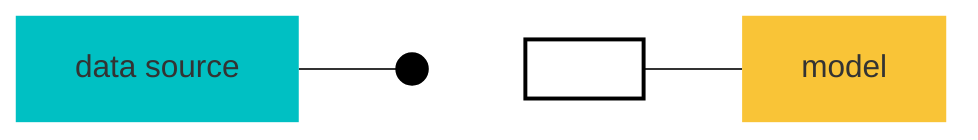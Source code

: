 graph LR
    ds["data source"] --- a(( )):::filled ~~~ b[ ]:::open --- model:::highlight
    classDef default fill:#00c0c3, stroke-width:0
    classDef highlight fill:#f9c437
    classDef open fill:#fff, stroke-width:2, stroke:#000
    classDef filled fill:#000, stroke-width:2, stroke:#000